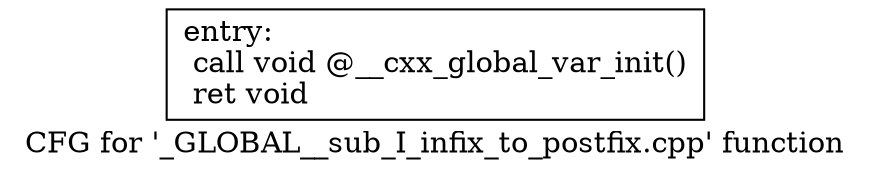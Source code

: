 digraph "CFG for '_GLOBAL__sub_I_infix_to_postfix.cpp' function" {
	label="CFG for '_GLOBAL__sub_I_infix_to_postfix.cpp' function";

	Node0x6b618a0 [shape=record,label="{entry:\l  call void @__cxx_global_var_init()\l  ret void\l}"];
}
